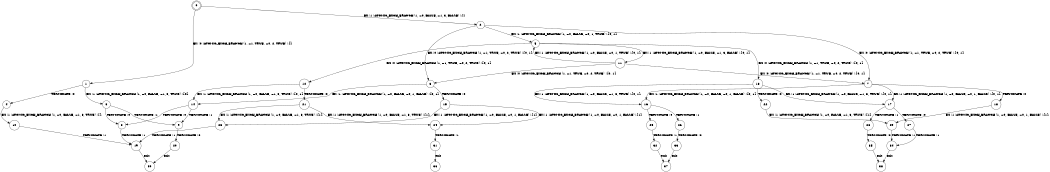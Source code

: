 digraph BCG {
size = "7, 10.5";
center = TRUE;
node [shape = circle];
0 [peripheries = 2];
0 -> 1 [label = "EX !0 !ATOMIC_EXCH_BRANCH (1, +1, TRUE, +0, 2, TRUE) !{}"];
0 -> 2 [label = "EX !1 !ATOMIC_EXCH_BRANCH (1, +0, FALSE, +1, 3, FALSE) !{}"];
1 -> 3 [label = "EX !1 !ATOMIC_EXCH_BRANCH (1, +0, FALSE, +1, 3, TRUE) !{0}"];
1 -> 4 [label = "TERMINATE !0"];
2 -> 5 [label = "EX !1 !ATOMIC_EXCH_BRANCH (1, +0, FALSE, +0, 1, TRUE) !{0, 1}"];
2 -> 6 [label = "EX !0 !ATOMIC_EXCH_BRANCH (1, +1, TRUE, +0, 2, TRUE) !{0, 1}"];
2 -> 7 [label = "EX !0 !ATOMIC_EXCH_BRANCH (1, +1, TRUE, +0, 2, TRUE) !{0, 1}"];
3 -> 8 [label = "TERMINATE !0"];
3 -> 9 [label = "TERMINATE !1"];
4 -> 10 [label = "EX !1 !ATOMIC_EXCH_BRANCH (1, +0, FALSE, +1, 3, TRUE) !{}"];
5 -> 11 [label = "EX !1 !ATOMIC_EXCH_BRANCH (1, +0, FALSE, +1, 3, FALSE) !{0, 1}"];
5 -> 12 [label = "EX !0 !ATOMIC_EXCH_BRANCH (1, +1, TRUE, +0, 2, TRUE) !{0, 1}"];
5 -> 13 [label = "EX !0 !ATOMIC_EXCH_BRANCH (1, +1, TRUE, +0, 2, TRUE) !{0, 1}"];
6 -> 14 [label = "EX !1 !ATOMIC_EXCH_BRANCH (1, +0, FALSE, +0, 1, FALSE) !{0, 1}"];
6 -> 15 [label = "TERMINATE !0"];
7 -> 16 [label = "EX !1 !ATOMIC_EXCH_BRANCH (1, +0, FALSE, +0, 1, FALSE) !{0, 1}"];
7 -> 17 [label = "EX !1 !ATOMIC_EXCH_BRANCH (1, +0, FALSE, +0, 1, FALSE) !{0, 1}"];
7 -> 18 [label = "TERMINATE !0"];
8 -> 19 [label = "TERMINATE !1"];
9 -> 20 [label = "TERMINATE !0"];
10 -> 19 [label = "TERMINATE !1"];
11 -> 5 [label = "EX !1 !ATOMIC_EXCH_BRANCH (1, +0, FALSE, +0, 1, TRUE) !{0, 1}"];
11 -> 6 [label = "EX !0 !ATOMIC_EXCH_BRANCH (1, +1, TRUE, +0, 2, TRUE) !{0, 1}"];
11 -> 7 [label = "EX !0 !ATOMIC_EXCH_BRANCH (1, +1, TRUE, +0, 2, TRUE) !{0, 1}"];
12 -> 14 [label = "EX !1 !ATOMIC_EXCH_BRANCH (1, +0, FALSE, +1, 3, TRUE) !{0, 1}"];
12 -> 21 [label = "TERMINATE !0"];
13 -> 16 [label = "EX !1 !ATOMIC_EXCH_BRANCH (1, +0, FALSE, +1, 3, TRUE) !{0, 1}"];
13 -> 17 [label = "EX !1 !ATOMIC_EXCH_BRANCH (1, +0, FALSE, +1, 3, TRUE) !{0, 1}"];
13 -> 22 [label = "TERMINATE !0"];
14 -> 8 [label = "TERMINATE !0"];
14 -> 9 [label = "TERMINATE !1"];
15 -> 23 [label = "EX !1 !ATOMIC_EXCH_BRANCH (1, +0, FALSE, +0, 1, FALSE) !{1}"];
15 -> 24 [label = "EX !1 !ATOMIC_EXCH_BRANCH (1, +0, FALSE, +0, 1, FALSE) !{1}"];
16 -> 25 [label = "TERMINATE !0"];
16 -> 26 [label = "TERMINATE !1"];
17 -> 27 [label = "TERMINATE !0"];
17 -> 28 [label = "TERMINATE !1"];
18 -> 29 [label = "EX !1 !ATOMIC_EXCH_BRANCH (1, +0, FALSE, +0, 1, FALSE) !{1}"];
19 -> 30 [label = "exit"];
20 -> 30 [label = "exit"];
21 -> 23 [label = "EX !1 !ATOMIC_EXCH_BRANCH (1, +0, FALSE, +1, 3, TRUE) !{1}"];
21 -> 24 [label = "EX !1 !ATOMIC_EXCH_BRANCH (1, +0, FALSE, +1, 3, TRUE) !{1}"];
22 -> 29 [label = "EX !1 !ATOMIC_EXCH_BRANCH (1, +0, FALSE, +1, 3, TRUE) !{1}"];
23 -> 19 [label = "TERMINATE !1"];
24 -> 31 [label = "TERMINATE !1"];
25 -> 32 [label = "TERMINATE !1"];
26 -> 33 [label = "TERMINATE !0"];
27 -> 34 [label = "TERMINATE !1"];
28 -> 35 [label = "TERMINATE !0"];
29 -> 34 [label = "TERMINATE !1"];
31 -> 36 [label = "exit"];
32 -> 37 [label = "exit"];
33 -> 37 [label = "exit"];
34 -> 38 [label = "exit"];
35 -> 38 [label = "exit"];
}
